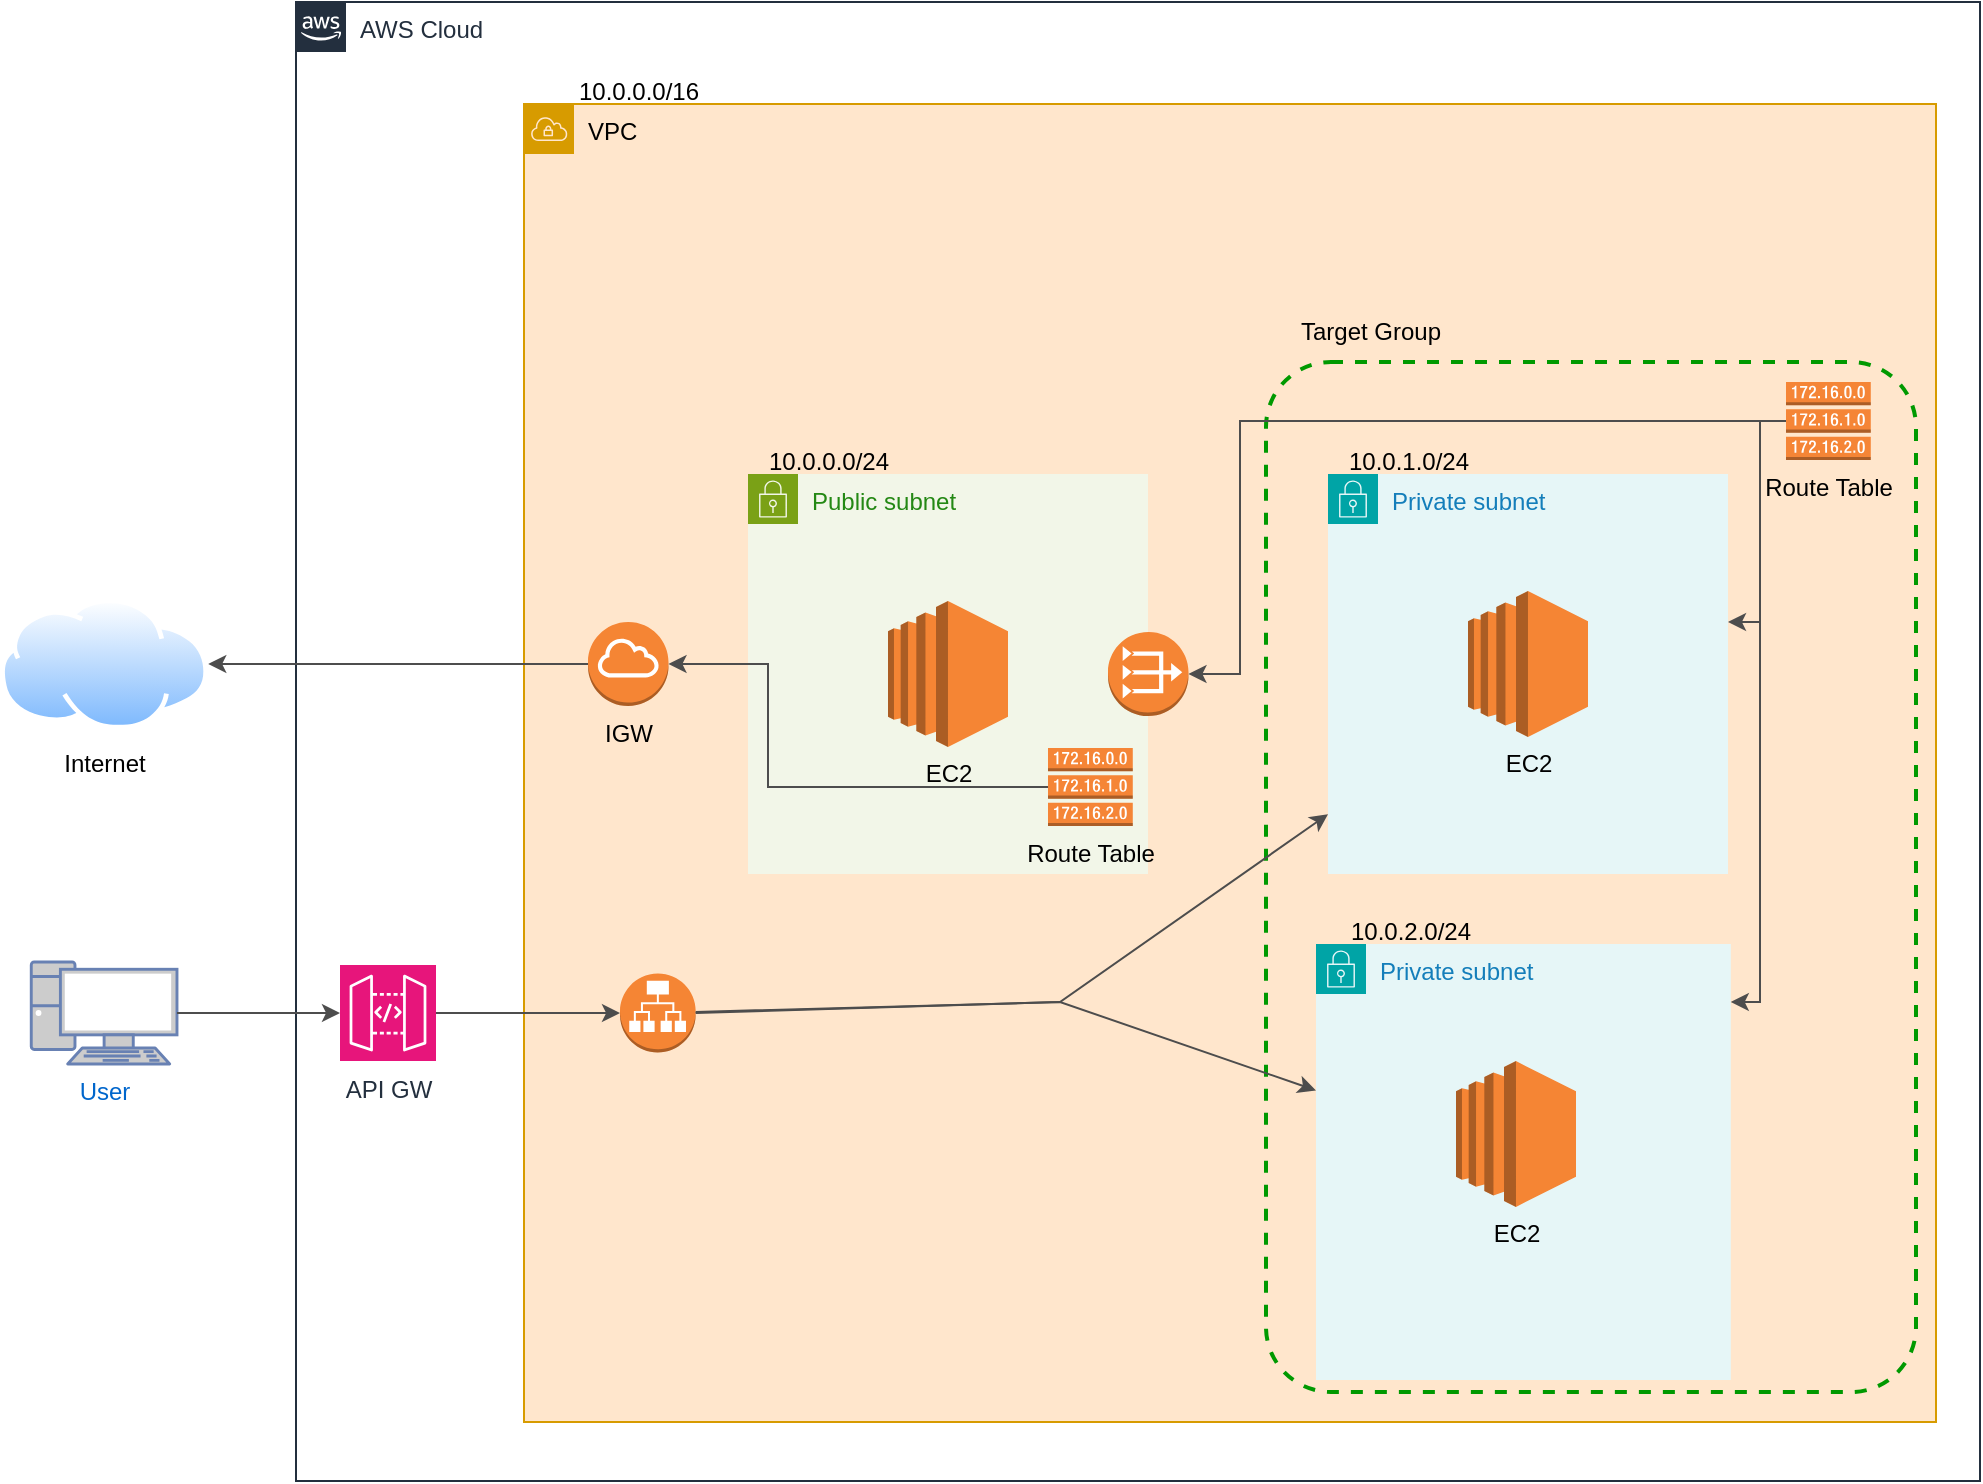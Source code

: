 <mxfile version="24.7.13">
  <diagram id="Ht1M8jgEwFfnCIfOTk4-" name="Page-1">
    <mxGraphModel dx="607" dy="1121" grid="1" gridSize="10" guides="1" tooltips="1" connect="1" arrows="1" fold="1" page="1" pageScale="1" pageWidth="1169" pageHeight="827" math="0" shadow="0">
      <root>
        <mxCell id="0" />
        <mxCell id="1" parent="0" />
        <mxCell id="UEzPUAAOIrF-is8g5C7q-175" value="AWS Cloud" style="points=[[0,0],[0.25,0],[0.5,0],[0.75,0],[1,0],[1,0.25],[1,0.5],[1,0.75],[1,1],[0.75,1],[0.5,1],[0.25,1],[0,1],[0,0.75],[0,0.5],[0,0.25]];outlineConnect=0;gradientColor=none;html=1;whiteSpace=wrap;fontSize=12;fontStyle=0;shape=mxgraph.aws4.group;grIcon=mxgraph.aws4.group_aws_cloud_alt;strokeColor=#232F3E;fillColor=none;verticalAlign=top;align=left;spacingLeft=30;fontColor=#232F3E;dashed=0;labelBackgroundColor=#ffffff;container=1;pointerEvents=0;collapsible=0;recursiveResize=0;movable=1;resizable=1;rotatable=1;deletable=1;editable=1;locked=0;connectable=1;" parent="1" vertex="1">
          <mxGeometry x="168" y="-820" width="842" height="739.5" as="geometry" />
        </mxCell>
        <mxCell id="839mXaEyEuc4Z5KTpTyV-1" value="VPC" style="sketch=0;outlineConnect=0;html=1;whiteSpace=wrap;fontSize=12;fontStyle=0;shape=mxgraph.aws4.group;grIcon=mxgraph.aws4.group_vpc;strokeColor=#d79b00;fillColor=#ffe6cc;verticalAlign=top;align=left;spacingLeft=30;dashed=0;movable=1;resizable=1;rotatable=1;deletable=1;editable=1;locked=0;connectable=1;" vertex="1" parent="UEzPUAAOIrF-is8g5C7q-175">
          <mxGeometry x="114" y="51" width="706" height="659" as="geometry" />
        </mxCell>
        <mxCell id="839mXaEyEuc4Z5KTpTyV-42" value="" style="rounded=1;arcSize=10;dashed=1;fillColor=none;gradientColor=none;strokeWidth=2;strokeColor=#009900;" vertex="1" parent="UEzPUAAOIrF-is8g5C7q-175">
          <mxGeometry x="485" y="180" width="325" height="515" as="geometry" />
        </mxCell>
        <mxCell id="839mXaEyEuc4Z5KTpTyV-30" style="edgeStyle=orthogonalEdgeStyle;rounded=0;orthogonalLoop=1;jettySize=auto;html=1;exitX=1;exitY=0.5;exitDx=0;exitDy=0;exitPerimeter=0;strokeColor=#4D4D4D;" edge="1" parent="UEzPUAAOIrF-is8g5C7q-175" source="839mXaEyEuc4Z5KTpTyV-27" target="839mXaEyEuc4Z5KTpTyV-32">
          <mxGeometry relative="1" as="geometry">
            <Array as="points" />
          </mxGeometry>
        </mxCell>
        <mxCell id="839mXaEyEuc4Z5KTpTyV-27" value="API GW" style="sketch=0;points=[[0,0,0],[0.25,0,0],[0.5,0,0],[0.75,0,0],[1,0,0],[0,1,0],[0.25,1,0],[0.5,1,0],[0.75,1,0],[1,1,0],[0,0.25,0],[0,0.5,0],[0,0.75,0],[1,0.25,0],[1,0.5,0],[1,0.75,0]];outlineConnect=0;fontColor=#232F3E;fillColor=#E7157B;strokeColor=#ffffff;dashed=0;verticalLabelPosition=bottom;verticalAlign=top;align=center;html=1;fontSize=12;fontStyle=0;aspect=fixed;shape=mxgraph.aws4.resourceIcon;resIcon=mxgraph.aws4.api_gateway;movable=1;resizable=1;rotatable=1;deletable=1;editable=1;locked=0;connectable=1;" vertex="1" parent="UEzPUAAOIrF-is8g5C7q-175">
          <mxGeometry x="22" y="481.5" width="48" height="48" as="geometry" />
        </mxCell>
        <mxCell id="839mXaEyEuc4Z5KTpTyV-32" value="" style="outlineConnect=0;dashed=0;verticalLabelPosition=bottom;verticalAlign=top;align=center;html=1;shape=mxgraph.aws3.application_load_balancer;fillColor=#F58534;gradientColor=none;" vertex="1" parent="UEzPUAAOIrF-is8g5C7q-175">
          <mxGeometry x="162" y="485.75" width="37.85" height="39.5" as="geometry" />
        </mxCell>
        <mxCell id="839mXaEyEuc4Z5KTpTyV-39" value="10.0.2.0/24" style="text;html=1;align=center;verticalAlign=middle;resizable=1;points=[];autosize=1;strokeColor=none;fillColor=none;movable=1;rotatable=1;deletable=1;editable=1;locked=0;connectable=1;" vertex="1" parent="UEzPUAAOIrF-is8g5C7q-175">
          <mxGeometry x="517" y="450" width="80" height="30" as="geometry" />
        </mxCell>
        <mxCell id="839mXaEyEuc4Z5KTpTyV-36" value="Private subnet" style="points=[[0,0],[0.25,0],[0.5,0],[0.75,0],[1,0],[1,0.25],[1,0.5],[1,0.75],[1,1],[0.75,1],[0.5,1],[0.25,1],[0,1],[0,0.75],[0,0.5],[0,0.25]];outlineConnect=0;gradientColor=none;html=1;whiteSpace=wrap;fontSize=12;fontStyle=0;container=1;pointerEvents=0;collapsible=0;recursiveResize=0;shape=mxgraph.aws4.group;grIcon=mxgraph.aws4.group_security_group;grStroke=0;strokeColor=#00A4A6;fillColor=#E6F6F7;verticalAlign=top;align=left;spacingLeft=30;fontColor=#147EBA;dashed=0;aspect=fixed;movable=1;resizable=1;rotatable=1;deletable=1;editable=1;locked=0;connectable=1;" vertex="1" parent="UEzPUAAOIrF-is8g5C7q-175">
          <mxGeometry x="510" y="471" width="207.39" height="218" as="geometry" />
        </mxCell>
        <mxCell id="839mXaEyEuc4Z5KTpTyV-38" value="EC2" style="outlineConnect=0;dashed=0;verticalLabelPosition=bottom;verticalAlign=top;align=center;html=1;shape=mxgraph.aws3.ec2;fillColor=#F58534;gradientColor=none;movable=1;resizable=1;rotatable=1;deletable=1;editable=1;locked=0;connectable=1;aspect=fixed;" vertex="1" parent="839mXaEyEuc4Z5KTpTyV-36">
          <mxGeometry x="70" y="58.55" width="60" height="72.9" as="geometry" />
        </mxCell>
        <mxCell id="839mXaEyEuc4Z5KTpTyV-44" value="Target Group" style="text;html=1;align=center;verticalAlign=middle;whiteSpace=wrap;rounded=0;" vertex="1" parent="UEzPUAAOIrF-is8g5C7q-175">
          <mxGeometry x="485" y="150" width="105" height="30" as="geometry" />
        </mxCell>
        <mxCell id="839mXaEyEuc4Z5KTpTyV-46" style="rounded=0;orthogonalLoop=1;jettySize=auto;html=1;strokeColor=#4D4D4D;" edge="1" parent="UEzPUAAOIrF-is8g5C7q-175" source="839mXaEyEuc4Z5KTpTyV-32" target="839mXaEyEuc4Z5KTpTyV-36">
          <mxGeometry relative="1" as="geometry">
            <mxPoint x="210" y="516" as="sourcePoint" />
            <mxPoint x="526" y="416" as="targetPoint" />
            <Array as="points">
              <mxPoint x="382" y="500" />
            </Array>
          </mxGeometry>
        </mxCell>
        <mxCell id="839mXaEyEuc4Z5KTpTyV-49" style="edgeStyle=orthogonalEdgeStyle;rounded=0;orthogonalLoop=1;jettySize=auto;html=1;strokeColor=#4D4D4D;" edge="1" parent="UEzPUAAOIrF-is8g5C7q-175" source="839mXaEyEuc4Z5KTpTyV-11" target="839mXaEyEuc4Z5KTpTyV-36">
          <mxGeometry relative="1" as="geometry">
            <Array as="points">
              <mxPoint x="732" y="209" />
              <mxPoint x="732" y="500" />
            </Array>
          </mxGeometry>
        </mxCell>
        <mxCell id="839mXaEyEuc4Z5KTpTyV-11" value="Route Table" style="outlineConnect=0;dashed=0;verticalLabelPosition=bottom;verticalAlign=top;align=center;html=1;shape=mxgraph.aws3.route_table;fillColor=#F58536;gradientColor=none;movable=1;resizable=1;rotatable=1;deletable=1;editable=1;locked=0;connectable=1;" vertex="1" parent="UEzPUAAOIrF-is8g5C7q-175">
          <mxGeometry x="745" y="190" width="42.39" height="39" as="geometry" />
        </mxCell>
        <mxCell id="839mXaEyEuc4Z5KTpTyV-6" value="Private subnet" style="points=[[0,0],[0.25,0],[0.5,0],[0.75,0],[1,0],[1,0.25],[1,0.5],[1,0.75],[1,1],[0.75,1],[0.5,1],[0.25,1],[0,1],[0,0.75],[0,0.5],[0,0.25]];outlineConnect=0;gradientColor=none;html=1;whiteSpace=wrap;fontSize=12;fontStyle=0;container=1;pointerEvents=0;collapsible=0;recursiveResize=0;shape=mxgraph.aws4.group;grIcon=mxgraph.aws4.group_security_group;grStroke=0;strokeColor=#00A4A6;fillColor=#E6F6F7;verticalAlign=top;align=left;spacingLeft=30;fontColor=#147EBA;dashed=0;aspect=fixed;movable=1;resizable=1;rotatable=1;deletable=1;editable=1;locked=0;connectable=1;" vertex="1" parent="1">
          <mxGeometry x="684" y="-584" width="200" height="200" as="geometry" />
        </mxCell>
        <mxCell id="839mXaEyEuc4Z5KTpTyV-15" value="EC2" style="outlineConnect=0;dashed=0;verticalLabelPosition=bottom;verticalAlign=top;align=center;html=1;shape=mxgraph.aws3.ec2;fillColor=#F58534;gradientColor=none;movable=1;resizable=1;rotatable=1;deletable=1;editable=1;locked=0;connectable=1;aspect=fixed;" vertex="1" parent="839mXaEyEuc4Z5KTpTyV-6">
          <mxGeometry x="70" y="58.55" width="60" height="72.9" as="geometry" />
        </mxCell>
        <mxCell id="839mXaEyEuc4Z5KTpTyV-7" value="Public subnet" style="points=[[0,0],[0.25,0],[0.5,0],[0.75,0],[1,0],[1,0.25],[1,0.5],[1,0.75],[1,1],[0.75,1],[0.5,1],[0.25,1],[0,1],[0,0.75],[0,0.5],[0,0.25]];outlineConnect=0;gradientColor=none;html=1;whiteSpace=wrap;fontSize=12;fontStyle=0;container=1;pointerEvents=0;collapsible=0;recursiveResize=0;shape=mxgraph.aws4.group;grIcon=mxgraph.aws4.group_security_group;grStroke=0;strokeColor=#7AA116;fillColor=#F2F6E8;verticalAlign=top;align=left;spacingLeft=30;fontColor=#248814;dashed=0;aspect=fixed;movable=1;resizable=1;rotatable=1;deletable=1;editable=1;locked=0;connectable=1;" vertex="1" parent="1">
          <mxGeometry x="394" y="-584" width="200" height="200" as="geometry" />
        </mxCell>
        <mxCell id="839mXaEyEuc4Z5KTpTyV-8" value="Route Table" style="outlineConnect=0;dashed=0;verticalLabelPosition=bottom;verticalAlign=top;align=center;html=1;shape=mxgraph.aws3.route_table;fillColor=#F58536;gradientColor=none;movable=1;resizable=1;rotatable=1;deletable=1;editable=1;locked=0;connectable=1;" vertex="1" parent="839mXaEyEuc4Z5KTpTyV-7">
          <mxGeometry x="150" y="137" width="42.39" height="39" as="geometry" />
        </mxCell>
        <mxCell id="839mXaEyEuc4Z5KTpTyV-14" value="EC2" style="outlineConnect=0;dashed=0;verticalLabelPosition=bottom;verticalAlign=top;align=center;html=1;shape=mxgraph.aws3.ec2;fillColor=#F58534;gradientColor=none;movable=1;resizable=1;rotatable=1;deletable=1;editable=1;locked=0;connectable=1;aspect=fixed;" vertex="1" parent="839mXaEyEuc4Z5KTpTyV-7">
          <mxGeometry x="70" y="63.55" width="60" height="72.9" as="geometry" />
        </mxCell>
        <mxCell id="839mXaEyEuc4Z5KTpTyV-13" value="IGW" style="outlineConnect=0;dashed=0;verticalLabelPosition=bottom;verticalAlign=top;align=center;html=1;shape=mxgraph.aws3.internet_gateway;fillColor=#F58534;gradientColor=none;movable=1;resizable=1;rotatable=1;deletable=1;editable=1;locked=0;connectable=1;" vertex="1" parent="1">
          <mxGeometry x="314" y="-510" width="40.25" height="42" as="geometry" />
        </mxCell>
        <mxCell id="839mXaEyEuc4Z5KTpTyV-17" value="10.0.0.0/16" style="text;html=1;align=center;verticalAlign=middle;resizable=1;points=[];autosize=1;strokeColor=none;fillColor=none;movable=1;rotatable=1;deletable=1;editable=1;locked=0;connectable=1;" vertex="1" parent="1">
          <mxGeometry x="299" y="-790" width="80" height="30" as="geometry" />
        </mxCell>
        <mxCell id="839mXaEyEuc4Z5KTpTyV-18" value="10.0.0.0/24" style="text;html=1;align=center;verticalAlign=middle;resizable=1;points=[];autosize=1;strokeColor=none;fillColor=none;movable=1;rotatable=1;deletable=1;editable=1;locked=0;connectable=1;" vertex="1" parent="1">
          <mxGeometry x="394" y="-605" width="80" height="30" as="geometry" />
        </mxCell>
        <mxCell id="839mXaEyEuc4Z5KTpTyV-19" value="10.0.1.0/24" style="text;html=1;align=center;verticalAlign=middle;resizable=1;points=[];autosize=1;strokeColor=none;fillColor=none;movable=1;rotatable=1;deletable=1;editable=1;locked=0;connectable=1;" vertex="1" parent="1">
          <mxGeometry x="684" y="-605" width="80" height="30" as="geometry" />
        </mxCell>
        <mxCell id="839mXaEyEuc4Z5KTpTyV-21" style="edgeStyle=orthogonalEdgeStyle;rounded=0;orthogonalLoop=1;jettySize=auto;html=1;exitX=0;exitY=0.5;exitDx=0;exitDy=0;exitPerimeter=0;entryX=1;entryY=0.5;entryDx=0;entryDy=0;entryPerimeter=0;strokeColor=#4D4D4D;movable=1;resizable=1;rotatable=1;deletable=1;editable=1;locked=0;connectable=1;" edge="1" parent="1" source="839mXaEyEuc4Z5KTpTyV-8" target="839mXaEyEuc4Z5KTpTyV-13">
          <mxGeometry relative="1" as="geometry">
            <Array as="points">
              <mxPoint x="404" y="-428" />
              <mxPoint x="404" y="-489" />
            </Array>
          </mxGeometry>
        </mxCell>
        <mxCell id="839mXaEyEuc4Z5KTpTyV-22" style="edgeStyle=orthogonalEdgeStyle;rounded=0;orthogonalLoop=1;jettySize=auto;html=1;strokeColor=#4D4D4D;movable=1;resizable=1;rotatable=1;deletable=1;editable=1;locked=0;connectable=1;" edge="1" parent="1" source="839mXaEyEuc4Z5KTpTyV-11" target="839mXaEyEuc4Z5KTpTyV-20">
          <mxGeometry relative="1" as="geometry">
            <Array as="points">
              <mxPoint x="640" y="-610" />
              <mxPoint x="640" y="-484" />
            </Array>
          </mxGeometry>
        </mxCell>
        <mxCell id="839mXaEyEuc4Z5KTpTyV-20" value="" style="outlineConnect=0;dashed=0;verticalLabelPosition=bottom;verticalAlign=top;align=center;html=1;shape=mxgraph.aws3.vpc_nat_gateway;fillColor=#F58534;gradientColor=none;movable=1;resizable=1;rotatable=1;deletable=1;editable=1;locked=0;connectable=1;" vertex="1" parent="1">
          <mxGeometry x="574" y="-505" width="40.24" height="42" as="geometry" />
        </mxCell>
        <mxCell id="839mXaEyEuc4Z5KTpTyV-23" value="User" style="fontColor=#0066CC;verticalAlign=top;verticalLabelPosition=bottom;labelPosition=center;align=center;html=1;outlineConnect=0;fillColor=#CCCCCC;strokeColor=#6881B3;gradientColor=none;gradientDirection=north;strokeWidth=2;shape=mxgraph.networks.pc;movable=1;resizable=1;rotatable=1;deletable=1;editable=1;locked=0;connectable=1;" vertex="1" parent="1">
          <mxGeometry x="35.63" y="-340" width="72.86" height="51" as="geometry" />
        </mxCell>
        <mxCell id="839mXaEyEuc4Z5KTpTyV-24" value="Internet" style="image;aspect=fixed;perimeter=ellipsePerimeter;html=1;align=center;shadow=0;dashed=0;spacingTop=3;image=img/lib/active_directory/internet_cloud.svg;movable=1;resizable=1;rotatable=1;deletable=1;editable=1;locked=0;connectable=1;" vertex="1" parent="1">
          <mxGeometry x="20.0" y="-521.8" width="104.12" height="65.6" as="geometry" />
        </mxCell>
        <mxCell id="839mXaEyEuc4Z5KTpTyV-26" style="edgeStyle=orthogonalEdgeStyle;rounded=0;orthogonalLoop=1;jettySize=auto;html=1;exitX=1;exitY=0.5;exitDx=0;exitDy=0;entryX=0;entryY=0.5;entryDx=0;entryDy=0;entryPerimeter=0;endArrow=none;endFill=0;startArrow=classic;startFill=1;strokeColor=#4D4D4D;movable=1;resizable=1;rotatable=1;deletable=1;editable=1;locked=0;connectable=1;" edge="1" parent="1" source="839mXaEyEuc4Z5KTpTyV-24" target="839mXaEyEuc4Z5KTpTyV-13">
          <mxGeometry relative="1" as="geometry" />
        </mxCell>
        <mxCell id="839mXaEyEuc4Z5KTpTyV-29" style="edgeStyle=orthogonalEdgeStyle;rounded=0;orthogonalLoop=1;jettySize=auto;html=1;exitX=1;exitY=0.5;exitDx=0;exitDy=0;exitPerimeter=0;entryX=0;entryY=0.5;entryDx=0;entryDy=0;entryPerimeter=0;strokeColor=#4D4D4D;" edge="1" parent="1" source="839mXaEyEuc4Z5KTpTyV-23" target="839mXaEyEuc4Z5KTpTyV-27">
          <mxGeometry relative="1" as="geometry" />
        </mxCell>
        <mxCell id="839mXaEyEuc4Z5KTpTyV-45" style="rounded=0;orthogonalLoop=1;jettySize=auto;html=1;exitX=1;exitY=0.5;exitDx=0;exitDy=0;exitPerimeter=0;strokeColor=#4D4D4D;" edge="1" parent="1" source="839mXaEyEuc4Z5KTpTyV-32" target="839mXaEyEuc4Z5KTpTyV-6">
          <mxGeometry relative="1" as="geometry">
            <Array as="points">
              <mxPoint x="550" y="-320" />
            </Array>
          </mxGeometry>
        </mxCell>
        <mxCell id="839mXaEyEuc4Z5KTpTyV-48" style="edgeStyle=orthogonalEdgeStyle;rounded=0;orthogonalLoop=1;jettySize=auto;html=1;strokeColor=#4D4D4D;" edge="1" parent="1" source="839mXaEyEuc4Z5KTpTyV-11" target="839mXaEyEuc4Z5KTpTyV-6">
          <mxGeometry relative="1" as="geometry">
            <Array as="points">
              <mxPoint x="900" y="-611" />
              <mxPoint x="900" y="-510" />
            </Array>
          </mxGeometry>
        </mxCell>
      </root>
    </mxGraphModel>
  </diagram>
</mxfile>
